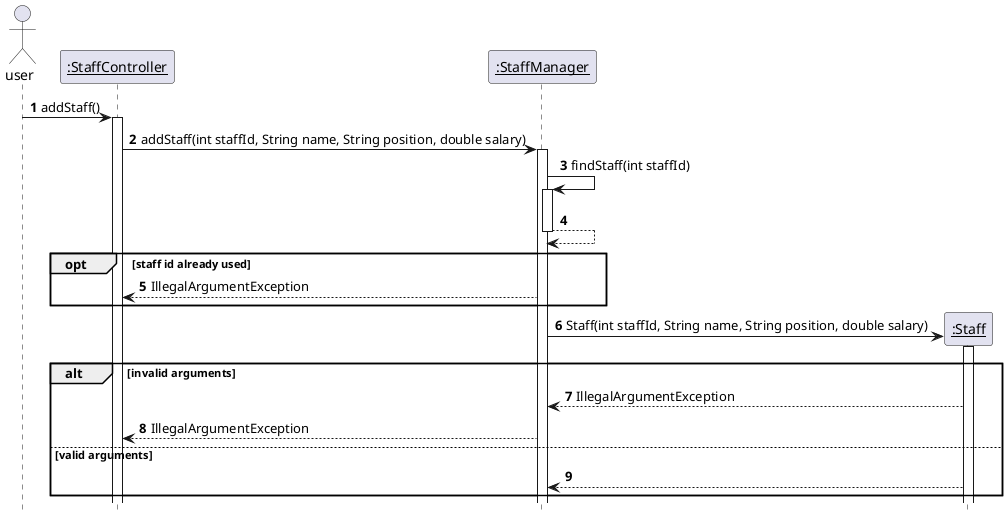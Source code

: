 @startuml
'https://plantuml.com/sequence-diagram

autonumber
hide footbox

actor user
participant "__:StaffController__" as staffcontroller
participant "__:StaffManager__" as staffmanager
participant "__:Staff__" as staff


user -> staffcontroller: addStaff()
activate staffcontroller

staffcontroller -> staffmanager: addStaff(int staffId, String name, String position, double salary)
activate staffmanager

staffmanager -> staffmanager : findStaff(int staffId)
activate staffmanager
staffmanager --> staffmanager
deactivate staffmanager

opt staff id already used
staffmanager --> staffcontroller : IllegalArgumentException
end

staffmanager -> staff ** : Staff(int staffId, String name, String position, double salary)
activate staff

alt invalid arguments
staff --> staffmanager : IllegalArgumentException
staffmanager --> staffcontroller : IllegalArgumentException
else valid arguments
staff --> staffmanager
end
@enduml